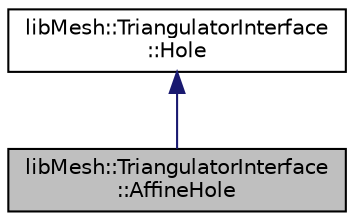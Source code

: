 digraph "libMesh::TriangulatorInterface::AffineHole"
{
 // INTERACTIVE_SVG=YES
  edge [fontname="Helvetica",fontsize="10",labelfontname="Helvetica",labelfontsize="10"];
  node [fontname="Helvetica",fontsize="10",shape=record];
  Node1 [label="libMesh::TriangulatorInterface\l::AffineHole",height=0.2,width=0.4,color="black", fillcolor="grey75", style="filled" fontcolor="black"];
  Node2 -> Node1 [dir="back",color="midnightblue",fontsize="10",style="solid",fontname="Helvetica"];
  Node2 [label="libMesh::TriangulatorInterface\l::Hole",height=0.2,width=0.4,color="black", fillcolor="white", style="filled",URL="$classlibMesh_1_1TriangulatorInterface_1_1Hole.html",tooltip="An abstract class for defining a 2-dimensional hole. "];
}

